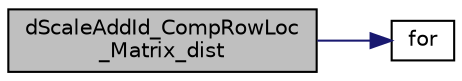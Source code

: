 digraph "dScaleAddId_CompRowLoc_Matrix_dist"
{
 // LATEX_PDF_SIZE
  edge [fontname="Helvetica",fontsize="10",labelfontname="Helvetica",labelfontsize="10"];
  node [fontname="Helvetica",fontsize="10",shape=record];
  rankdir="LR";
  Node1 [label="dScaleAddId_CompRowLoc\l_Matrix_dist",height=0.2,width=0.4,color="black", fillcolor="grey75", style="filled", fontcolor="black",tooltip="Scale and add I: scales a matrix and adds an identity. A_{i,j} = c * A_{i,j} + \\delta_{i,..."];
  Node1 -> Node2 [color="midnightblue",fontsize="10",style="solid",fontname="Helvetica"];
  Node2 [label="for",height=0.2,width=0.4,color="black", fillcolor="white", style="filled",URL="$dutil__dist_8c.html#a1fa3106fcf315ec2c58c319e589230cd",tooltip=" "];
}
